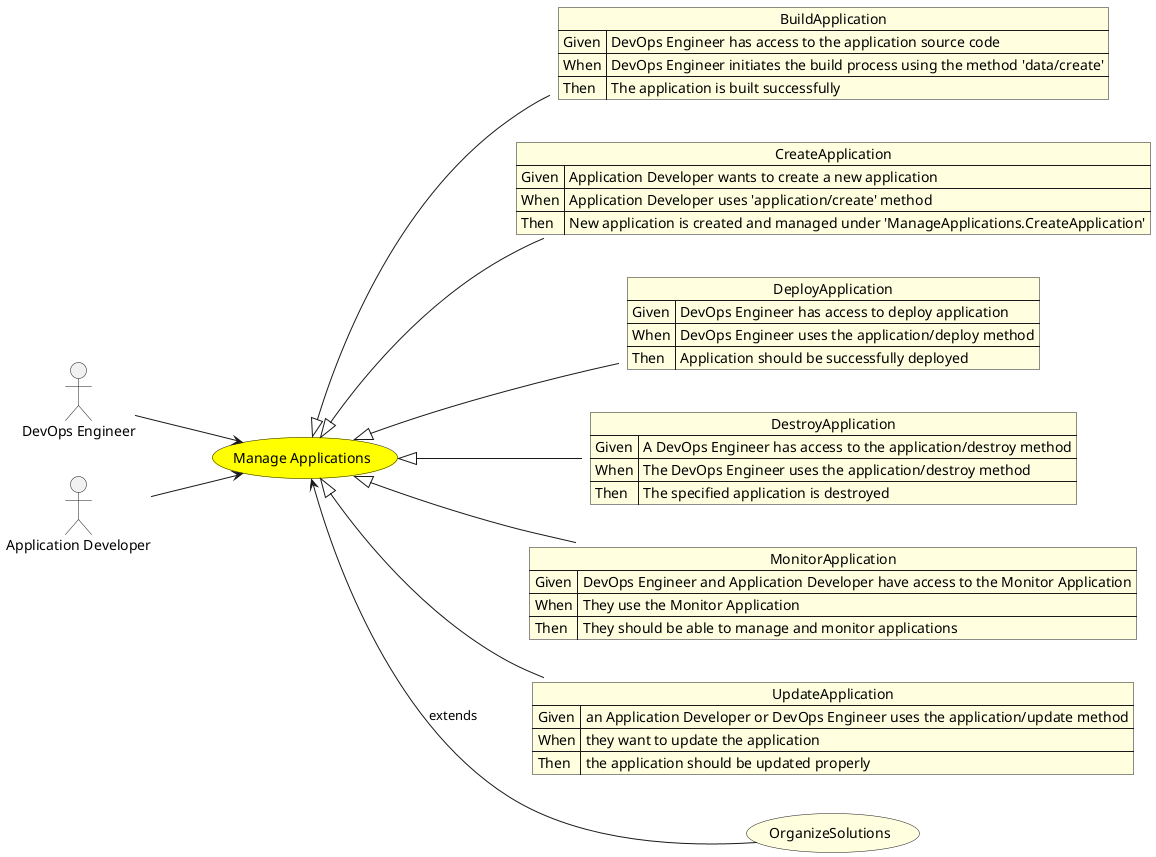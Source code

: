 @startuml


left to right direction

usecase "Manage Applications" as ManageApplications #yellow

Actor "DevOps Engineer" as DevOpsEngineer

DevOpsEngineer --> ManageApplications

Actor "Application Developer" as ApplicationDeveloper

ApplicationDeveloper --> ManageApplications



json BuildApplication #lightyellow {
    "Given": "DevOps Engineer has access to the application source code",
    "When": "DevOps Engineer initiates the build process using the method &#39;data/create&#39;",
    "Then": "The application is built successfully"
}

ManageApplications <|-- BuildApplication

json CreateApplication #lightyellow {
    "Given": "Application Developer wants to create a new application",
    "When": "Application Developer uses &#39;application/create&#39; method",
    "Then": "New application is created and managed under &#39;ManageApplications.CreateApplication&#39;"
}

ManageApplications <|-- CreateApplication

json DeployApplication #lightyellow {
    "Given": "DevOps Engineer has access to deploy application",
    "When": "DevOps Engineer uses the application/deploy method",
    "Then": "Application should be successfully deployed"
}

ManageApplications <|-- DeployApplication

json DestroyApplication #lightyellow {
    "Given": "A DevOps Engineer has access to the application/destroy method",
    "When": "The DevOps Engineer uses the application/destroy method",
    "Then": "The specified application is destroyed"
}

ManageApplications <|-- DestroyApplication

json MonitorApplication #lightyellow {
    "Given": "DevOps Engineer and Application Developer have access to the Monitor Application",
    "When": "They use the Monitor Application",
    "Then": "They should be able to manage and monitor applications"
}

ManageApplications <|-- MonitorApplication

json UpdateApplication #lightyellow {
    "Given": "an Application Developer or DevOps Engineer uses the application/update method",
    "When": "they want to update the application",
    "Then": "the application should be updated properly"
}

ManageApplications <|-- UpdateApplication



usecase "OrganizeSolutions" as OrganizeSolutions #lightyellow

ManageApplications <-- OrganizeSolutions : extends







@enduml
